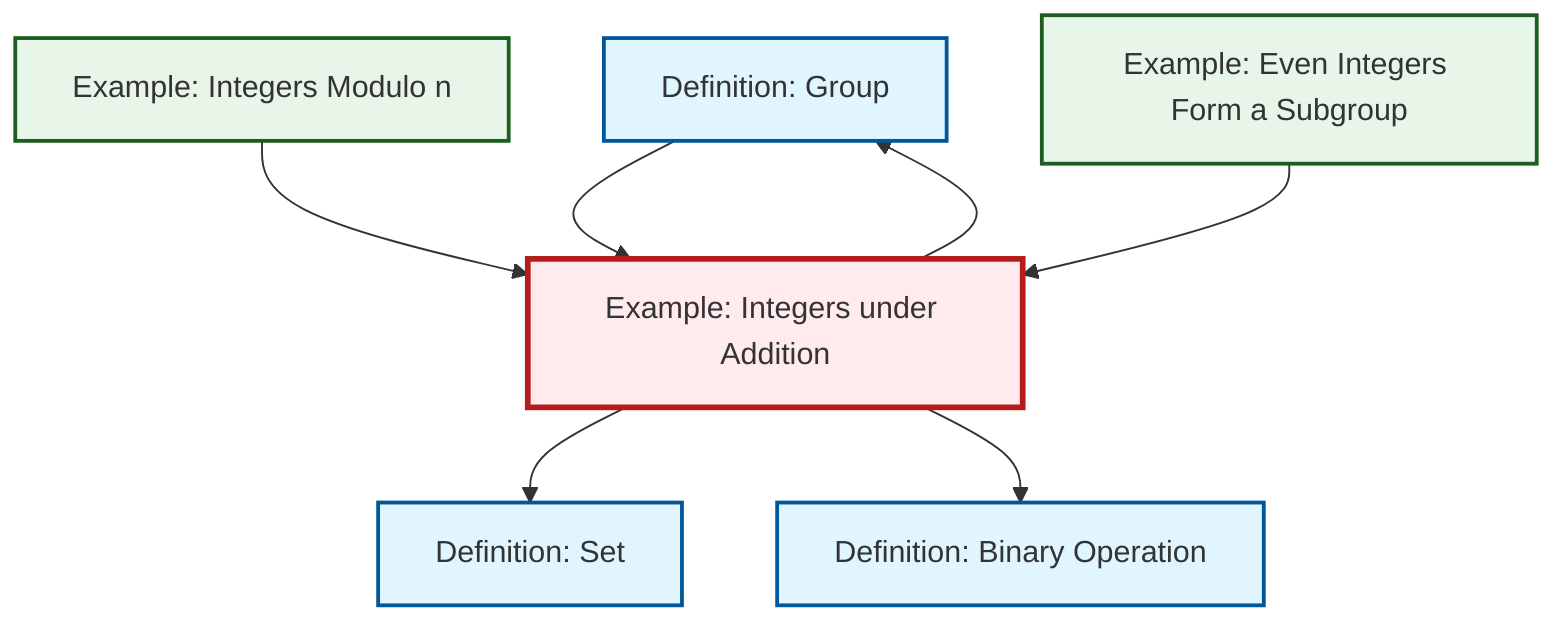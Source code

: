 graph TD
    classDef definition fill:#e1f5fe,stroke:#01579b,stroke-width:2px
    classDef theorem fill:#f3e5f5,stroke:#4a148c,stroke-width:2px
    classDef axiom fill:#fff3e0,stroke:#e65100,stroke-width:2px
    classDef example fill:#e8f5e9,stroke:#1b5e20,stroke-width:2px
    classDef current fill:#ffebee,stroke:#b71c1c,stroke-width:3px
    def-set["Definition: Set"]:::definition
    def-group["Definition: Group"]:::definition
    ex-even-integers-subgroup["Example: Even Integers Form a Subgroup"]:::example
    def-binary-operation["Definition: Binary Operation"]:::definition
    ex-quotient-integers-mod-n["Example: Integers Modulo n"]:::example
    ex-integers-addition["Example: Integers under Addition"]:::example
    ex-integers-addition --> def-set
    ex-integers-addition --> def-binary-operation
    ex-integers-addition --> def-group
    def-group --> ex-integers-addition
    ex-quotient-integers-mod-n --> ex-integers-addition
    ex-even-integers-subgroup --> ex-integers-addition
    class ex-integers-addition current